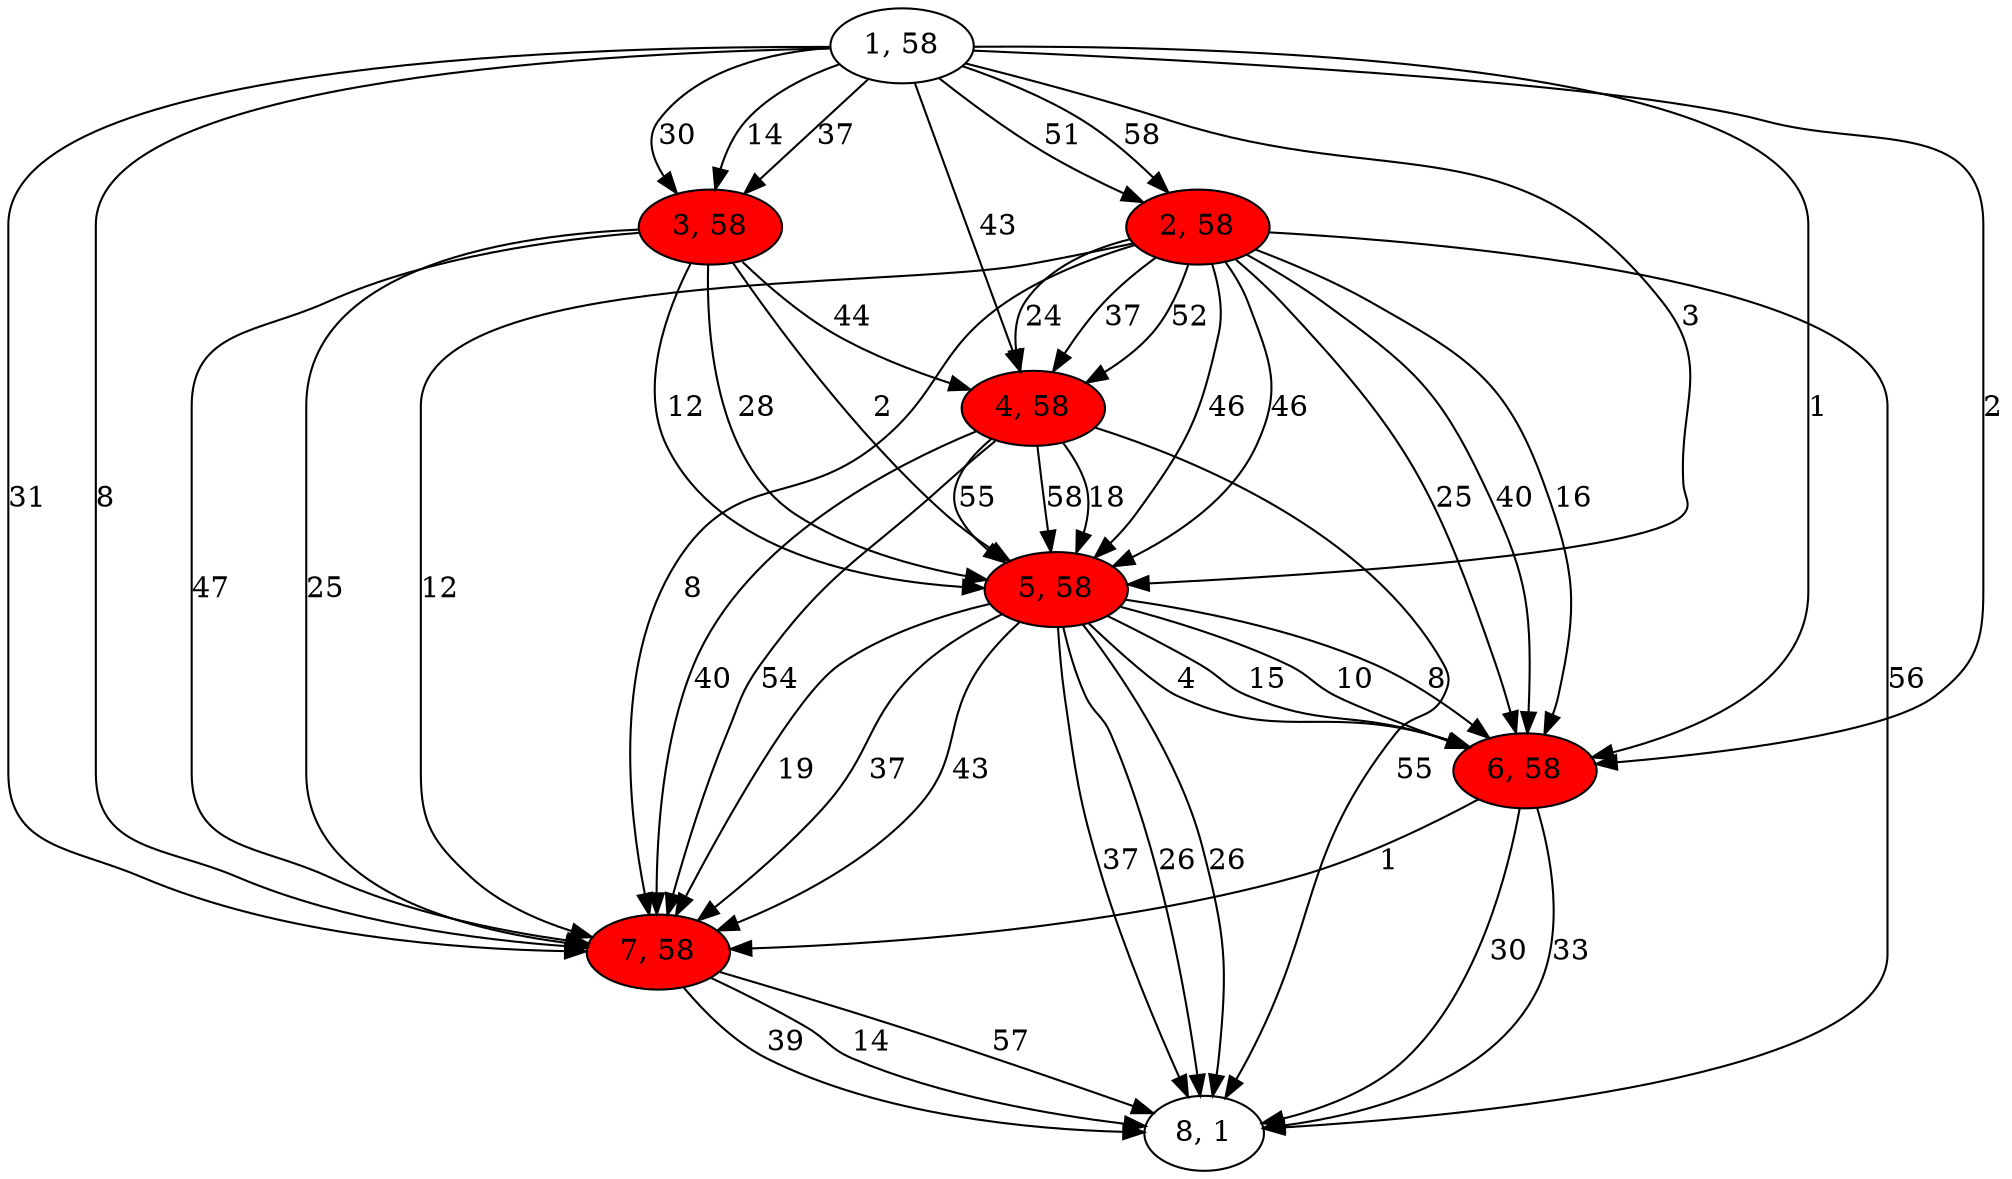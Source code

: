 digraph G{
1[label="1, 58"]
2[label="2, 58"]
3[label="3, 58"]
4[label="4, 58"]
5[label="5, 58"]
6[label="6, 58"]
7[label="7, 58"]
8[label="8, 1"]
1->6[label="1"]
1->5[label="3"]
1->7[label="8"]
1->3[label="30"]
1->2[label="51"]
1->3[label="14"]
1->7[label="31"]
1->6[label="2"]
1->4[label="43"]
1->3[label="37"]
1->2[label="58"]
2[style = filled,fillcolor=red]
2->7[label="12"]
2->6[label="25"]
2->4[label="52"]
2->6[label="40"]
2->5[label="46"]
2->8[label="56"]
2->4[label="24"]
2->7[label="8"]
2->4[label="37"]
2->6[label="16"]
2->5[label="46"]
3[style = filled,fillcolor=red]
3->7[label="25"]
3->5[label="28"]
3->4[label="44"]
3->5[label="2"]
3->5[label="12"]
3->7[label="47"]
4[style = filled,fillcolor=red]
4->5[label="55"]
4->5[label="58"]
4->8[label="55"]
4->7[label="54"]
4->5[label="18"]
4->7[label="40"]
5[style = filled,fillcolor=red]
5->7[label="19"]
5->6[label="15"]
5->8[label="26"]
5->7[label="37"]
5->6[label="10"]
5->8[label="26"]
5->6[label="8"]
5->6[label="4"]
5->7[label="43"]
5->8[label="37"]
6[style = filled,fillcolor=red]
6->8[label="30"]
6->8[label="33"]
6->7[label="1"]
7[style = filled,fillcolor=red]
7->8[label="57"]
7->8[label="39"]
7->8[label="14"]
}
